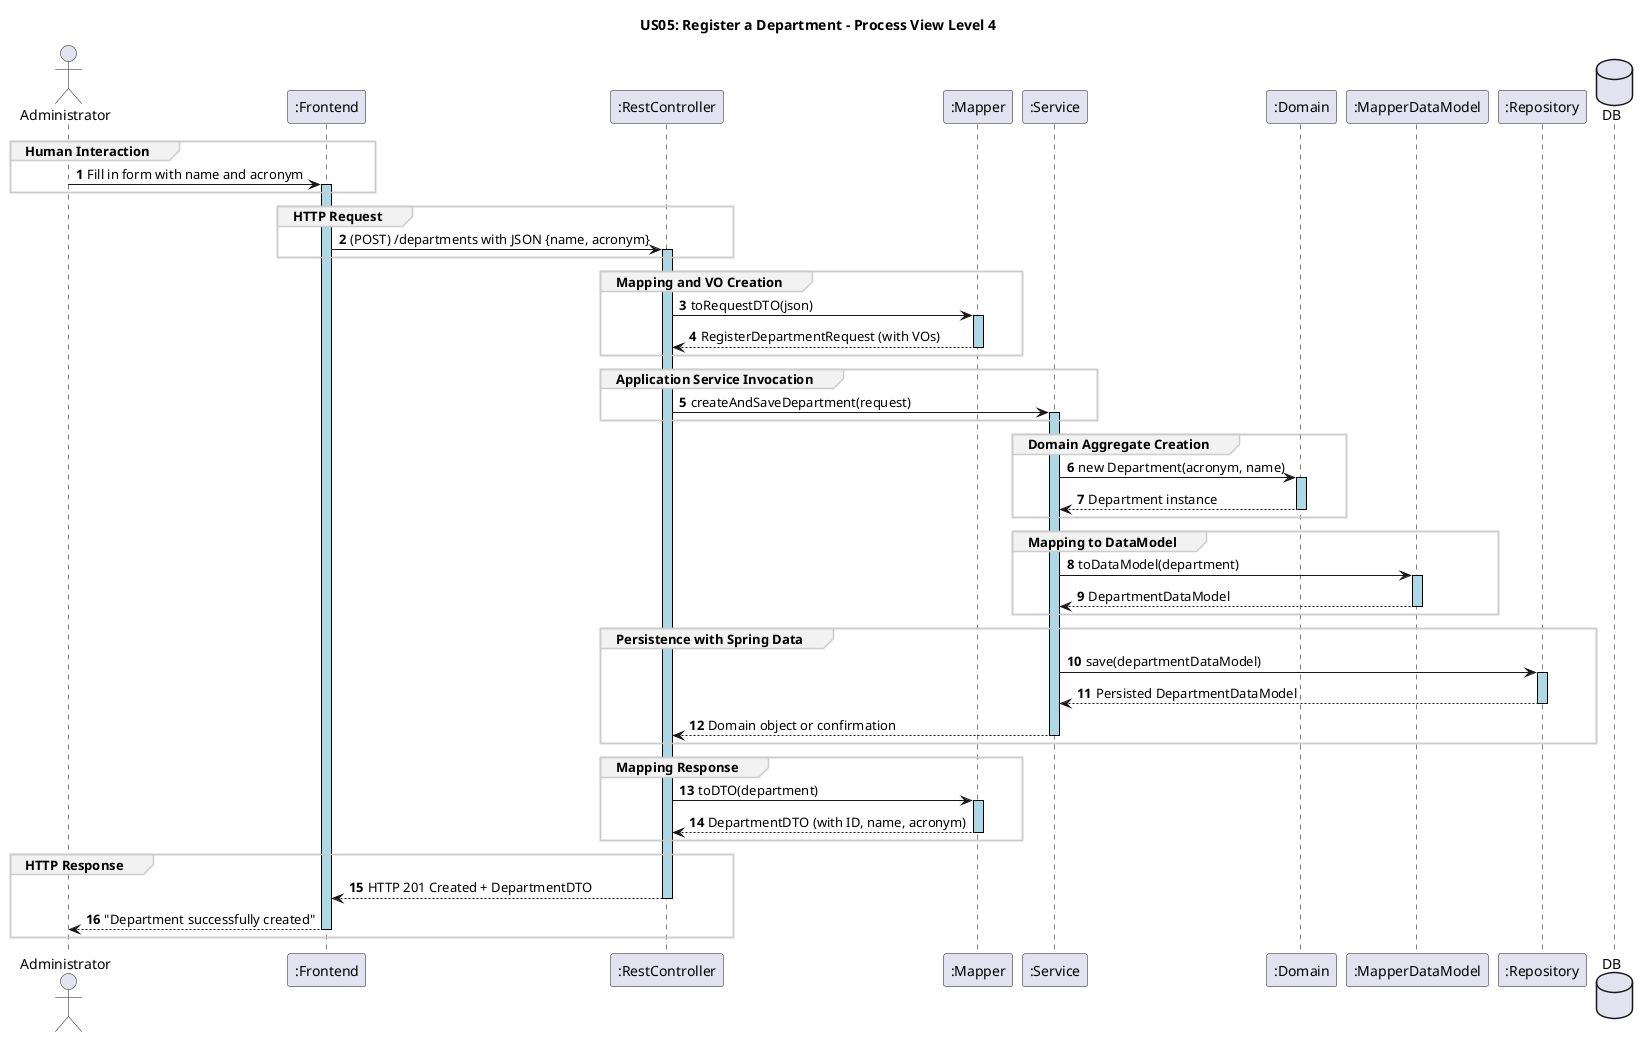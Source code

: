 @startuml
skinparam SequenceGroupBackgroundColor #f2f2f2
skinparam SequenceGroupBorderColor #cccccc
autonumber
title US05: Register a Department - Process View Level 4

skinparam sequence {
   LifelineBorderColor black
   LifelineBackgroundColor LightBlue
}

actor ADM as "Administrator"
participant ":Frontend" as FE
participant ":RestController" as CT
participant ":Mapper" as MP
participant ":Service" as SE
participant ":Domain" as DM
participant ":MapperDataModel" as MDM
participant ":Repository" as RE
database DB

group Human Interaction
ADM -> FE ++: Fill in form with name and acronym
end group

group HTTP Request
FE -> CT ++: (POST) /departments with JSON {name, acronym}
end group

group Mapping and VO Creation
CT -> MP ++: toRequestDTO(json)
MP --> CT --: RegisterDepartmentRequest (with VOs)
end group

group Application Service Invocation
CT -> SE ++: createAndSaveDepartment(request)
end group

group Domain Aggregate Creation
SE -> DM ++: new Department(acronym, name)
DM --> SE --: Department instance
end group

group Mapping to DataModel
SE -> MDM ++: toDataModel(department)
MDM --> SE --: DepartmentDataModel
end group

group Persistence with Spring Data
SE -> RE ++: save(departmentDataModel)
RE --> SE --: Persisted DepartmentDataModel
SE --> CT --: Domain object or confirmation
end group

group Mapping Response
CT -> MP ++: toDTO(department)
MP --> CT --: DepartmentDTO (with ID, name, acronym)
end group

group HTTP Response
CT --> FE --: HTTP 201 Created + DepartmentDTO
FE --> ADM --: "Department successfully created"
end group

@enduml